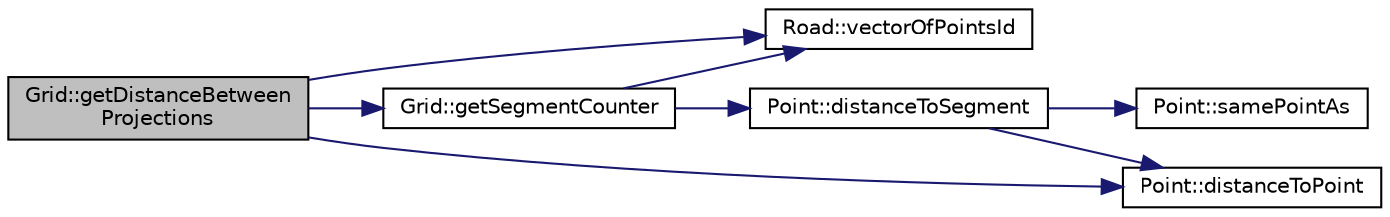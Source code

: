 digraph "Grid::getDistanceBetweenProjections"
{
 // INTERACTIVE_SVG=YES
  bgcolor="transparent";
  edge [fontname="Helvetica",fontsize="10",labelfontname="Helvetica",labelfontsize="10"];
  node [fontname="Helvetica",fontsize="10",shape=record];
  rankdir="LR";
  Node1 [label="Grid::getDistanceBetween\lProjections",height=0.2,width=0.4,color="black", fillcolor="grey75", style="filled", fontcolor="black"];
  Node1 -> Node2 [color="midnightblue",fontsize="10",style="solid",fontname="Helvetica"];
  Node2 [label="Road::vectorOfPointsId",height=0.2,width=0.4,color="black",URL="$class_road.html#a2877f55c577ddff8c519e7f44c2256d5",tooltip="Get the vector of points composing the road. "];
  Node1 -> Node3 [color="midnightblue",fontsize="10",style="solid",fontname="Helvetica"];
  Node3 [label="Grid::getSegmentCounter",height=0.2,width=0.4,color="black",URL="$class_grid.html#a459ceb14878d0bb3c40286c0eb3df2fd"];
  Node3 -> Node2 [color="midnightblue",fontsize="10",style="solid",fontname="Helvetica"];
  Node3 -> Node4 [color="midnightblue",fontsize="10",style="solid",fontname="Helvetica"];
  Node4 [label="Point::distanceToSegment",height=0.2,width=0.4,color="black",URL="$class_point.html#a39daa6ebd31cdc2d7151db77bfdf2166",tooltip="Compute the distance between a point and a segment. "];
  Node4 -> Node5 [color="midnightblue",fontsize="10",style="solid",fontname="Helvetica"];
  Node5 [label="Point::samePointAs",height=0.2,width=0.4,color="black",URL="$class_point.html#a9d93fb520b4a3e170aab25ea738b105c",tooltip="Check if two points share the same coordinates. "];
  Node4 -> Node6 [color="midnightblue",fontsize="10",style="solid",fontname="Helvetica"];
  Node6 [label="Point::distanceToPoint",height=0.2,width=0.4,color="black",URL="$class_point.html#a7cd7f7e2c0f1a11b66eac8b6f360bfd9",tooltip="Calculate distance between two points. "];
  Node1 -> Node6 [color="midnightblue",fontsize="10",style="solid",fontname="Helvetica"];
}
